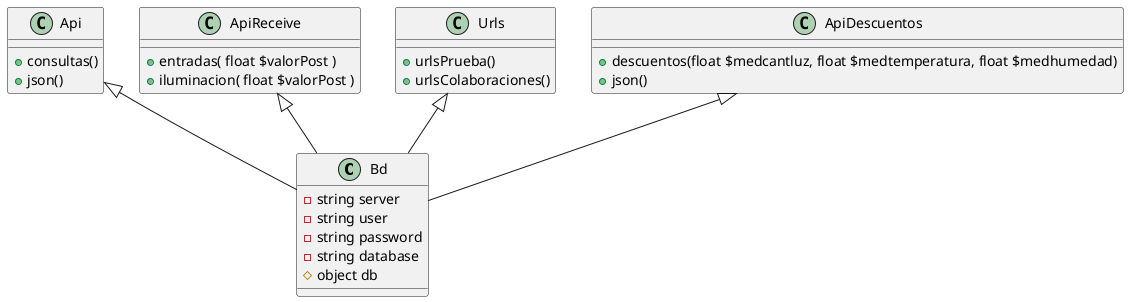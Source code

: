 @startuml Zonas

class Bd{
    - string server
    - string user
    - string password
    - string database
    # object db
}
class Api{
    + consultas()
    + json()
}
class ApiReceive{
    + entradas( float $valorPost )
    + iluminacion( float $valorPost )
}
class Urls{
    + urlsPrueba()
    + urlsColaboraciones()
}
class ApiDescuentos{
    + descuentos(float $medcantluz, float $medtemperatura, float $medhumedad)
    + json()
}

Api <|-- Bd
ApiReceive <|-- Bd
Urls <|-- Bd
ApiDescuentos <|-- Bd


@endunml